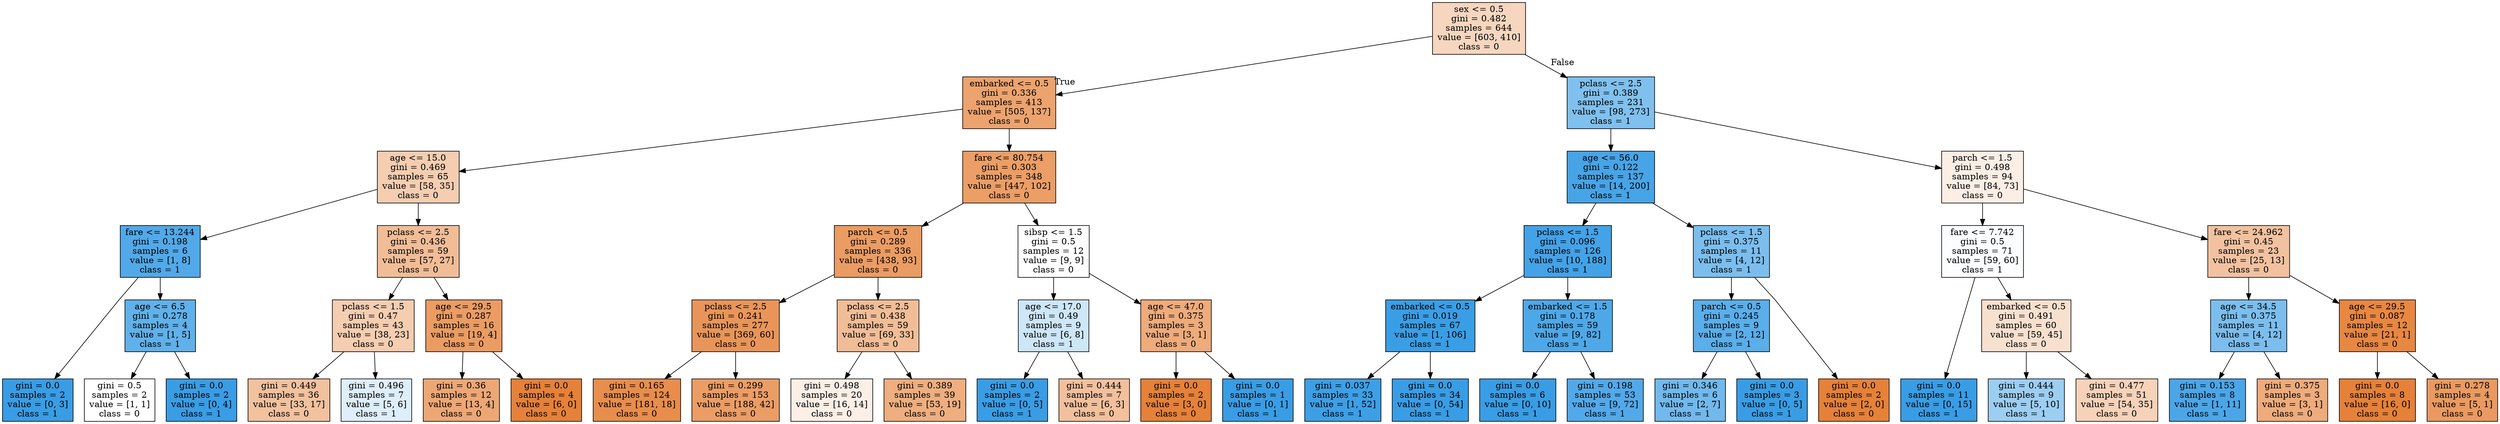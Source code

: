digraph Tree {
node [shape=box, style="filled", color="black"] ;
graph [ranksep=equally, splines=polyline] ;
0 [label="sex <= 0.5\ngini = 0.482\nsamples = 644\nvalue = [603, 410]\nclass = 0", fillcolor="#e5813952"] ;
1 [label="embarked <= 0.5\ngini = 0.336\nsamples = 413\nvalue = [505, 137]\nclass = 0", fillcolor="#e58139ba"] ;
0 -> 1 [labeldistance=2.5, labelangle=45, headlabel="True"] ;
2 [label="age <= 15.0\ngini = 0.469\nsamples = 65\nvalue = [58, 35]\nclass = 0", fillcolor="#e5813965"] ;
1 -> 2 ;
3 [label="fare <= 13.244\ngini = 0.198\nsamples = 6\nvalue = [1, 8]\nclass = 1", fillcolor="#399de5df"] ;
2 -> 3 ;
4 [label="gini = 0.0\nsamples = 2\nvalue = [0, 3]\nclass = 1", fillcolor="#399de5ff"] ;
3 -> 4 ;
5 [label="age <= 6.5\ngini = 0.278\nsamples = 4\nvalue = [1, 5]\nclass = 1", fillcolor="#399de5cc"] ;
3 -> 5 ;
6 [label="gini = 0.5\nsamples = 2\nvalue = [1, 1]\nclass = 0", fillcolor="#e5813900"] ;
5 -> 6 ;
7 [label="gini = 0.0\nsamples = 2\nvalue = [0, 4]\nclass = 1", fillcolor="#399de5ff"] ;
5 -> 7 ;
8 [label="pclass <= 2.5\ngini = 0.436\nsamples = 59\nvalue = [57, 27]\nclass = 0", fillcolor="#e5813986"] ;
2 -> 8 ;
9 [label="pclass <= 1.5\ngini = 0.47\nsamples = 43\nvalue = [38, 23]\nclass = 0", fillcolor="#e5813965"] ;
8 -> 9 ;
10 [label="gini = 0.449\nsamples = 36\nvalue = [33, 17]\nclass = 0", fillcolor="#e581397c"] ;
9 -> 10 ;
11 [label="gini = 0.496\nsamples = 7\nvalue = [5, 6]\nclass = 1", fillcolor="#399de52a"] ;
9 -> 11 ;
12 [label="age <= 29.5\ngini = 0.287\nsamples = 16\nvalue = [19, 4]\nclass = 0", fillcolor="#e58139c9"] ;
8 -> 12 ;
13 [label="gini = 0.36\nsamples = 12\nvalue = [13, 4]\nclass = 0", fillcolor="#e58139b1"] ;
12 -> 13 ;
14 [label="gini = 0.0\nsamples = 4\nvalue = [6, 0]\nclass = 0", fillcolor="#e58139ff"] ;
12 -> 14 ;
15 [label="fare <= 80.754\ngini = 0.303\nsamples = 348\nvalue = [447, 102]\nclass = 0", fillcolor="#e58139c5"] ;
1 -> 15 ;
16 [label="parch <= 0.5\ngini = 0.289\nsamples = 336\nvalue = [438, 93]\nclass = 0", fillcolor="#e58139c9"] ;
15 -> 16 ;
17 [label="pclass <= 2.5\ngini = 0.241\nsamples = 277\nvalue = [369, 60]\nclass = 0", fillcolor="#e58139d6"] ;
16 -> 17 ;
18 [label="gini = 0.165\nsamples = 124\nvalue = [181, 18]\nclass = 0", fillcolor="#e58139e6"] ;
17 -> 18 ;
19 [label="gini = 0.299\nsamples = 153\nvalue = [188, 42]\nclass = 0", fillcolor="#e58139c6"] ;
17 -> 19 ;
20 [label="pclass <= 2.5\ngini = 0.438\nsamples = 59\nvalue = [69, 33]\nclass = 0", fillcolor="#e5813985"] ;
16 -> 20 ;
21 [label="gini = 0.498\nsamples = 20\nvalue = [16, 14]\nclass = 0", fillcolor="#e5813920"] ;
20 -> 21 ;
22 [label="gini = 0.389\nsamples = 39\nvalue = [53, 19]\nclass = 0", fillcolor="#e58139a4"] ;
20 -> 22 ;
23 [label="sibsp <= 1.5\ngini = 0.5\nsamples = 12\nvalue = [9, 9]\nclass = 0", fillcolor="#e5813900"] ;
15 -> 23 ;
24 [label="age <= 17.0\ngini = 0.49\nsamples = 9\nvalue = [6, 8]\nclass = 1", fillcolor="#399de540"] ;
23 -> 24 ;
25 [label="gini = 0.0\nsamples = 2\nvalue = [0, 5]\nclass = 1", fillcolor="#399de5ff"] ;
24 -> 25 ;
26 [label="gini = 0.444\nsamples = 7\nvalue = [6, 3]\nclass = 0", fillcolor="#e581397f"] ;
24 -> 26 ;
27 [label="age <= 47.0\ngini = 0.375\nsamples = 3\nvalue = [3, 1]\nclass = 0", fillcolor="#e58139aa"] ;
23 -> 27 ;
28 [label="gini = 0.0\nsamples = 2\nvalue = [3, 0]\nclass = 0", fillcolor="#e58139ff"] ;
27 -> 28 ;
29 [label="gini = 0.0\nsamples = 1\nvalue = [0, 1]\nclass = 1", fillcolor="#399de5ff"] ;
27 -> 29 ;
30 [label="pclass <= 2.5\ngini = 0.389\nsamples = 231\nvalue = [98, 273]\nclass = 1", fillcolor="#399de5a3"] ;
0 -> 30 [labeldistance=2.5, labelangle=-45, headlabel="False"] ;
31 [label="age <= 56.0\ngini = 0.122\nsamples = 137\nvalue = [14, 200]\nclass = 1", fillcolor="#399de5ed"] ;
30 -> 31 ;
32 [label="pclass <= 1.5\ngini = 0.096\nsamples = 126\nvalue = [10, 188]\nclass = 1", fillcolor="#399de5f1"] ;
31 -> 32 ;
33 [label="embarked <= 0.5\ngini = 0.019\nsamples = 67\nvalue = [1, 106]\nclass = 1", fillcolor="#399de5fd"] ;
32 -> 33 ;
34 [label="gini = 0.037\nsamples = 33\nvalue = [1, 52]\nclass = 1", fillcolor="#399de5fa"] ;
33 -> 34 ;
35 [label="gini = 0.0\nsamples = 34\nvalue = [0, 54]\nclass = 1", fillcolor="#399de5ff"] ;
33 -> 35 ;
36 [label="embarked <= 1.5\ngini = 0.178\nsamples = 59\nvalue = [9, 82]\nclass = 1", fillcolor="#399de5e3"] ;
32 -> 36 ;
37 [label="gini = 0.0\nsamples = 6\nvalue = [0, 10]\nclass = 1", fillcolor="#399de5ff"] ;
36 -> 37 ;
38 [label="gini = 0.198\nsamples = 53\nvalue = [9, 72]\nclass = 1", fillcolor="#399de5df"] ;
36 -> 38 ;
39 [label="pclass <= 1.5\ngini = 0.375\nsamples = 11\nvalue = [4, 12]\nclass = 1", fillcolor="#399de5aa"] ;
31 -> 39 ;
40 [label="parch <= 0.5\ngini = 0.245\nsamples = 9\nvalue = [2, 12]\nclass = 1", fillcolor="#399de5d4"] ;
39 -> 40 ;
41 [label="gini = 0.346\nsamples = 6\nvalue = [2, 7]\nclass = 1", fillcolor="#399de5b6"] ;
40 -> 41 ;
42 [label="gini = 0.0\nsamples = 3\nvalue = [0, 5]\nclass = 1", fillcolor="#399de5ff"] ;
40 -> 42 ;
43 [label="gini = 0.0\nsamples = 2\nvalue = [2, 0]\nclass = 0", fillcolor="#e58139ff"] ;
39 -> 43 ;
44 [label="parch <= 1.5\ngini = 0.498\nsamples = 94\nvalue = [84, 73]\nclass = 0", fillcolor="#e5813921"] ;
30 -> 44 ;
45 [label="fare <= 7.742\ngini = 0.5\nsamples = 71\nvalue = [59, 60]\nclass = 1", fillcolor="#399de504"] ;
44 -> 45 ;
46 [label="gini = 0.0\nsamples = 11\nvalue = [0, 15]\nclass = 1", fillcolor="#399de5ff"] ;
45 -> 46 ;
47 [label="embarked <= 0.5\ngini = 0.491\nsamples = 60\nvalue = [59, 45]\nclass = 0", fillcolor="#e581393d"] ;
45 -> 47 ;
48 [label="gini = 0.444\nsamples = 9\nvalue = [5, 10]\nclass = 1", fillcolor="#399de57f"] ;
47 -> 48 ;
49 [label="gini = 0.477\nsamples = 51\nvalue = [54, 35]\nclass = 0", fillcolor="#e581395a"] ;
47 -> 49 ;
50 [label="fare <= 24.962\ngini = 0.45\nsamples = 23\nvalue = [25, 13]\nclass = 0", fillcolor="#e581397a"] ;
44 -> 50 ;
51 [label="age <= 34.5\ngini = 0.375\nsamples = 11\nvalue = [4, 12]\nclass = 1", fillcolor="#399de5aa"] ;
50 -> 51 ;
52 [label="gini = 0.153\nsamples = 8\nvalue = [1, 11]\nclass = 1", fillcolor="#399de5e8"] ;
51 -> 52 ;
53 [label="gini = 0.375\nsamples = 3\nvalue = [3, 1]\nclass = 0", fillcolor="#e58139aa"] ;
51 -> 53 ;
54 [label="age <= 29.5\ngini = 0.087\nsamples = 12\nvalue = [21, 1]\nclass = 0", fillcolor="#e58139f3"] ;
50 -> 54 ;
55 [label="gini = 0.0\nsamples = 8\nvalue = [16, 0]\nclass = 0", fillcolor="#e58139ff"] ;
54 -> 55 ;
56 [label="gini = 0.278\nsamples = 4\nvalue = [5, 1]\nclass = 0", fillcolor="#e58139cc"] ;
54 -> 56 ;
{rank=same ; 0} ;
{rank=same ; 1; 30} ;
{rank=same ; 2; 15; 31; 44} ;
{rank=same ; 3; 8; 16; 23; 32; 39; 45; 50} ;
{rank=same ; 5; 9; 12; 17; 20; 24; 27; 33; 36; 40; 47; 51; 54} ;
{rank=same ; 4; 6; 7; 10; 11; 13; 14; 18; 19; 21; 22; 25; 26; 28; 29; 34; 35; 37; 38; 41; 42; 43; 46; 48; 49; 52; 53; 55; 56} ;
}